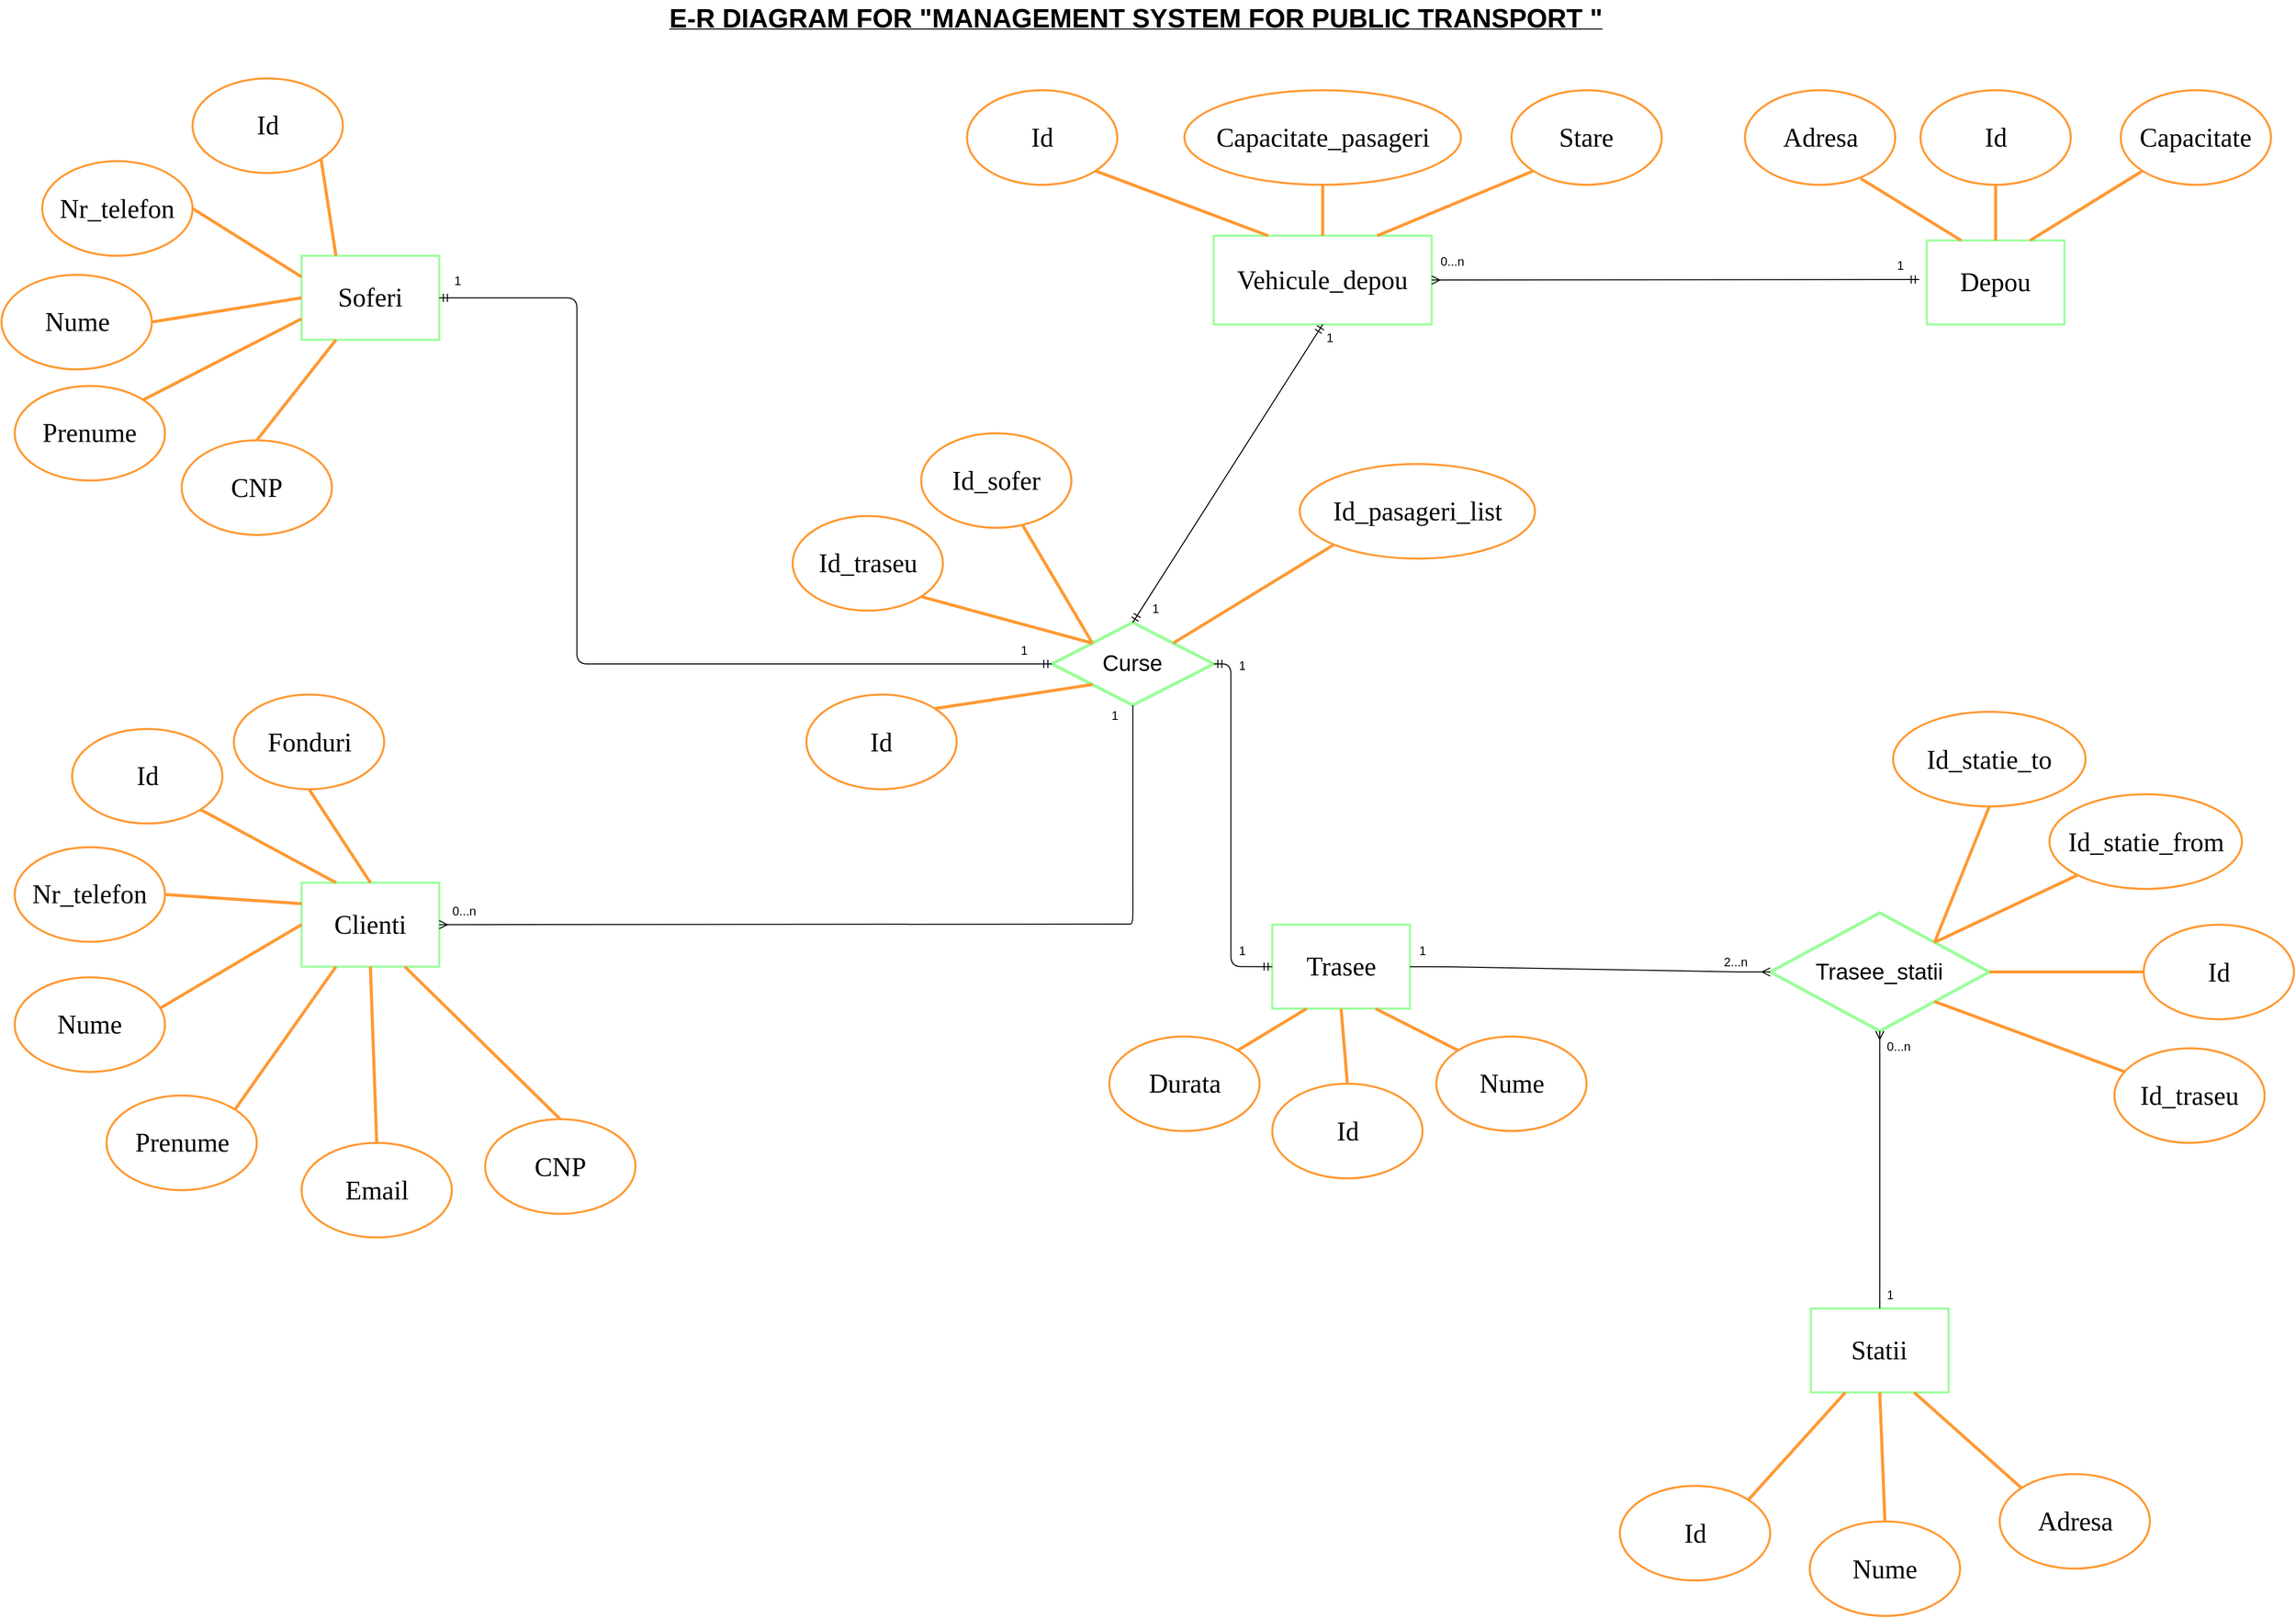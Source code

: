 <mxfile version="10.5.9" type="google"><diagram id="kdbF_xLrZcSl-T4Qr4Kd" name="Page-1"><mxGraphModel dx="2154" dy="2114" grid="1" gridSize="10" guides="1" tooltips="1" connect="1" arrows="1" fold="1" page="1" pageScale="1" pageWidth="2339" pageHeight="3300" math="0" shadow="0"><root><mxCell id="0"/><mxCell id="1" parent="0"/><mxCell id="oBBZMUYSP6_Eu8bs8ICZ-241" value="&lt;div style=&quot;text-align: center&quot;&gt;&lt;u&gt;&lt;font size=&quot;1&quot;&gt;&lt;b style=&quot;font-size: 26px&quot;&gt;E-R DIAGRAM FOR &quot;MANAGEMENT SYSTEM FOR PUBLIC TRANSPORT &quot;&lt;/b&gt;&lt;/font&gt;&lt;/u&gt;&lt;/div&gt;" style="text;html=1;resizable=0;points=[];autosize=1;align=left;verticalAlign=top;spacingTop=-4;" parent="1" vertex="1"><mxGeometry x="718.5" y="60" width="930" height="20" as="geometry"/></mxCell><mxCell id="vQYDCRgGwCjd6kSOuhXp-1" value="Soferi" style="rounded=0;whiteSpace=wrap;html=1;strokeColor=#99FF99;strokeWidth=2;glass=0;shadow=0;comic=0;fontSize=26;fontFamily=Times New Roman;" parent="1" vertex="1"><mxGeometry x="359.982" y="311.231" width="135.135" height="82.469" as="geometry"/></mxCell><mxCell id="vQYDCRgGwCjd6kSOuhXp-3" value="Clienti" style="rounded=0;whiteSpace=wrap;html=1;strokeColor=#99FF99;strokeWidth=2;glass=0;shadow=0;comic=0;fontSize=26;fontFamily=Times New Roman;" parent="1" vertex="1"><mxGeometry x="359.982" y="926.846" width="135.135" height="82.469" as="geometry"/></mxCell><mxCell id="vQYDCRgGwCjd6kSOuhXp-4" value="Vehicule_depou" style="rounded=0;whiteSpace=wrap;html=1;strokeColor=#99FF99;strokeWidth=2;glass=0;shadow=0;comic=0;fontSize=26;fontFamily=Times New Roman;" parent="1" vertex="1"><mxGeometry x="1255.252" y="291.485" width="213.964" height="87.115" as="geometry"/></mxCell><mxCell id="vQYDCRgGwCjd6kSOuhXp-5" value="Depou" style="rounded=0;whiteSpace=wrap;html=1;strokeColor=#99FF99;strokeWidth=2;glass=0;shadow=0;comic=0;fontSize=26;fontFamily=Times New Roman;" parent="1" vertex="1"><mxGeometry x="1955.14" y="296.131" width="135.135" height="82.469" as="geometry"/></mxCell><mxCell id="vQYDCRgGwCjd6kSOuhXp-7" value="Trasee" style="rounded=0;whiteSpace=wrap;html=1;strokeColor=#99FF99;strokeWidth=2;glass=0;shadow=0;comic=0;fontSize=26;fontFamily=Times New Roman;" parent="1" vertex="1"><mxGeometry x="1312.685" y="968.081" width="135.135" height="82.469" as="geometry"/></mxCell><mxCell id="aqAEi-O6egsuGx_5AY6T-1" value="Statii" style="rounded=0;whiteSpace=wrap;html=1;shadow=0;glass=0;comic=0;strokeColor=#99FF99;strokeWidth=2;fontFamily=Times New Roman;fontSize=26;" parent="1" vertex="1"><mxGeometry x="1841.401" y="1345" width="135.135" height="82.469" as="geometry"/></mxCell><mxCell id="aqAEi-O6egsuGx_5AY6T-8" value="" style="endArrow=none;html=1;fontFamily=Times New Roman;fontSize=26;entryX=0.25;entryY=1;entryDx=0;entryDy=0;strokeColor=#FF9933;strokeWidth=3;exitX=1;exitY=0;exitDx=0;exitDy=0;" parent="1" source="aqAEi-O6egsuGx_5AY6T-13" target="vQYDCRgGwCjd6kSOuhXp-3" edge="1"><mxGeometry width="50" height="50" relative="1" as="geometry"><mxPoint x="281.153" y="1170.769" as="sourcePoint"/><mxPoint x="416.288" y="1449.538" as="targetPoint"/></mxGeometry></mxCell><mxCell id="aqAEi-O6egsuGx_5AY6T-9" value="" style="endArrow=none;html=1;fontFamily=Times New Roman;fontSize=26;entryX=0.5;entryY=1;entryDx=0;entryDy=0;strokeColor=#FF9933;strokeWidth=3;exitX=0.5;exitY=0;exitDx=0;exitDy=0;" parent="1" source="aqAEi-O6egsuGx_5AY6T-14" target="vQYDCRgGwCjd6kSOuhXp-3" edge="1"><mxGeometry width="50" height="50" relative="1" as="geometry"><mxPoint x="416.288" y="1194" as="sourcePoint"/><mxPoint x="337.459" y="1449.538" as="targetPoint"/></mxGeometry></mxCell><mxCell id="aqAEi-O6egsuGx_5AY6T-10" value="" style="endArrow=none;html=1;fontFamily=Times New Roman;fontSize=26;entryX=0.75;entryY=1;entryDx=0;entryDy=0;strokeColor=#FF9933;strokeWidth=3;exitX=0.5;exitY=0;exitDx=0;exitDy=0;" parent="1" source="aqAEi-O6egsuGx_5AY6T-15" target="vQYDCRgGwCjd6kSOuhXp-3" edge="1"><mxGeometry width="50" height="50" relative="1" as="geometry"><mxPoint x="551.423" y="1182.385" as="sourcePoint"/><mxPoint x="337.459" y="1449.538" as="targetPoint"/></mxGeometry></mxCell><mxCell id="aqAEi-O6egsuGx_5AY6T-11" value="" style="endArrow=none;html=1;fontFamily=Times New Roman;fontSize=26;entryX=0;entryY=0.5;entryDx=0;entryDy=0;strokeColor=#FF9933;strokeWidth=3;" parent="1" target="vQYDCRgGwCjd6kSOuhXp-3" edge="1"><mxGeometry width="50" height="50" relative="1" as="geometry"><mxPoint x="213.586" y="1054.615" as="sourcePoint"/><mxPoint x="337.459" y="1449.538" as="targetPoint"/></mxGeometry></mxCell><mxCell id="aqAEi-O6egsuGx_5AY6T-12" value="Nume" style="ellipse;whiteSpace=wrap;html=1;rounded=0;shadow=0;glass=0;comic=0;strokeWidth=2;fontFamily=Times New Roman;fontSize=26;strokeColor=#FF9933;" parent="1" vertex="1"><mxGeometry x="78.45" y="1019.769" width="147.523" height="92.923" as="geometry"/></mxCell><mxCell id="aqAEi-O6egsuGx_5AY6T-13" value="Prenume" style="ellipse;whiteSpace=wrap;html=1;rounded=0;shadow=0;glass=0;comic=0;strokeWidth=2;fontFamily=Times New Roman;fontSize=26;strokeColor=#FF9933;" parent="1" vertex="1"><mxGeometry x="168.541" y="1135.923" width="147.523" height="92.923" as="geometry"/></mxCell><mxCell id="aqAEi-O6egsuGx_5AY6T-14" value="Email" style="ellipse;whiteSpace=wrap;html=1;rounded=0;shadow=0;glass=0;comic=0;strokeWidth=2;fontFamily=Times New Roman;fontSize=26;strokeColor=#FF9933;" parent="1" vertex="1"><mxGeometry x="359.982" y="1182.385" width="147.523" height="92.923" as="geometry"/></mxCell><mxCell id="aqAEi-O6egsuGx_5AY6T-15" value="CNP" style="ellipse;whiteSpace=wrap;html=1;rounded=0;shadow=0;glass=0;comic=0;strokeWidth=2;fontFamily=Times New Roman;fontSize=26;strokeColor=#FF9933;" parent="1" vertex="1"><mxGeometry x="540.162" y="1159.154" width="147.523" height="92.923" as="geometry"/></mxCell><mxCell id="aqAEi-O6egsuGx_5AY6T-16" value="" style="endArrow=none;html=1;strokeColor=#FF9933;strokeWidth=3;fontFamily=Times New Roman;fontSize=26;entryX=0;entryY=0.25;entryDx=0;entryDy=0;exitX=1;exitY=0.5;exitDx=0;exitDy=0;" parent="1" source="aqAEi-O6egsuGx_5AY6T-17" target="vQYDCRgGwCjd6kSOuhXp-3" edge="1"><mxGeometry width="50" height="50" relative="1" as="geometry"><mxPoint x="168.541" y="938.462" as="sourcePoint"/><mxPoint x="134.757" y="1449.538" as="targetPoint"/></mxGeometry></mxCell><mxCell id="aqAEi-O6egsuGx_5AY6T-17" value="Nr_telefon" style="ellipse;whiteSpace=wrap;html=1;rounded=0;shadow=0;glass=0;comic=0;strokeColor=#FF9933;strokeWidth=2;fontFamily=Times New Roman;fontSize=26;" parent="1" vertex="1"><mxGeometry x="78.45" y="892" width="147.523" height="92.923" as="geometry"/></mxCell><mxCell id="aqAEi-O6egsuGx_5AY6T-19" value="" style="endArrow=none;html=1;strokeColor=#FF9933;strokeWidth=3;fontFamily=Times New Roman;fontSize=26;entryX=0.25;entryY=0;entryDx=0;entryDy=0;exitX=1;exitY=1;exitDx=0;exitDy=0;" parent="1" source="aqAEi-O6egsuGx_5AY6T-20" target="vQYDCRgGwCjd6kSOuhXp-3" edge="1"><mxGeometry width="50" height="50" relative="1" as="geometry"><mxPoint x="292.414" y="857.154" as="sourcePoint"/><mxPoint x="134.757" y="1449.538" as="targetPoint"/></mxGeometry></mxCell><mxCell id="aqAEi-O6egsuGx_5AY6T-20" value="Id" style="ellipse;whiteSpace=wrap;html=1;rounded=0;shadow=0;glass=0;comic=0;strokeColor=#FF9933;strokeWidth=2;fontFamily=Times New Roman;fontSize=26;" parent="1" vertex="1"><mxGeometry x="134.757" y="775.846" width="147.523" height="92.923" as="geometry"/></mxCell><mxCell id="aqAEi-O6egsuGx_5AY6T-21" value="" style="endArrow=none;html=1;strokeColor=#FF9933;strokeWidth=3;fontFamily=Times New Roman;fontSize=26;entryX=0.25;entryY=1;entryDx=0;entryDy=0;exitX=1;exitY=0;exitDx=0;exitDy=0;" parent="1" source="aqAEi-O6egsuGx_5AY6T-24" target="aqAEi-O6egsuGx_5AY6T-1" edge="1"><mxGeometry width="50" height="50" relative="1" as="geometry"><mxPoint x="1756.378" y="1530.846" as="sourcePoint"/><mxPoint x="191.063" y="1449.538" as="targetPoint"/></mxGeometry></mxCell><mxCell id="aqAEi-O6egsuGx_5AY6T-22" value="" style="endArrow=none;html=1;strokeColor=#FF9933;strokeWidth=3;fontFamily=Times New Roman;fontSize=26;entryX=0.5;entryY=1;entryDx=0;entryDy=0;exitX=0.5;exitY=0;exitDx=0;exitDy=0;" parent="1" source="aqAEi-O6egsuGx_5AY6T-25" target="aqAEi-O6egsuGx_5AY6T-1" edge="1"><mxGeometry width="50" height="50" relative="1" as="geometry"><mxPoint x="1953.45" y="1554.077" as="sourcePoint"/><mxPoint x="134.757" y="1554.077" as="targetPoint"/></mxGeometry></mxCell><mxCell id="aqAEi-O6egsuGx_5AY6T-23" value="" style="endArrow=none;html=1;strokeColor=#FF9933;strokeWidth=3;fontFamily=Times New Roman;fontSize=26;entryX=0.75;entryY=1;entryDx=0;entryDy=0;exitX=0;exitY=0;exitDx=0;exitDy=0;" parent="1" source="aqAEi-O6egsuGx_5AY6T-26" target="aqAEi-O6egsuGx_5AY6T-1" edge="1"><mxGeometry width="50" height="50" relative="1" as="geometry"><mxPoint x="2116.739" y="1530.846" as="sourcePoint"/><mxPoint x="134.757" y="1577.308" as="targetPoint"/></mxGeometry></mxCell><mxCell id="aqAEi-O6egsuGx_5AY6T-24" value="Id" style="ellipse;whiteSpace=wrap;html=1;rounded=0;shadow=0;glass=0;comic=0;strokeColor=#FF9933;strokeWidth=2;fontFamily=Times New Roman;fontSize=26;" parent="1" vertex="1"><mxGeometry x="1653.901" y="1519.231" width="147.523" height="92.923" as="geometry"/></mxCell><mxCell id="aqAEi-O6egsuGx_5AY6T-25" value="Nume" style="ellipse;whiteSpace=wrap;html=1;rounded=0;shadow=0;glass=0;comic=0;strokeColor=#FF9933;strokeWidth=2;fontFamily=Times New Roman;fontSize=26;" parent="1" vertex="1"><mxGeometry x="1840.275" y="1554.077" width="147.523" height="92.923" as="geometry"/></mxCell><mxCell id="aqAEi-O6egsuGx_5AY6T-26" value="Adresa" style="ellipse;whiteSpace=wrap;html=1;rounded=0;shadow=0;glass=0;comic=0;strokeColor=#FF9933;strokeWidth=2;fontFamily=Times New Roman;fontSize=26;" parent="1" vertex="1"><mxGeometry x="2026.649" y="1507.615" width="147.523" height="92.923" as="geometry"/></mxCell><mxCell id="aqAEi-O6egsuGx_5AY6T-27" value="" style="endArrow=none;html=1;fontFamily=Times New Roman;fontSize=26;entryX=0;entryY=0.75;entryDx=0;entryDy=0;strokeColor=#FF9933;strokeWidth=3;exitX=1;exitY=0;exitDx=0;exitDy=0;" parent="1" source="aqAEi-O6egsuGx_5AY6T-31" target="vQYDCRgGwCjd6kSOuhXp-1" edge="1"><mxGeometry width="50" height="50" relative="1" as="geometry"><mxPoint x="325.635" y="550.508" as="sourcePoint"/><mxPoint x="438.623" y="389.441" as="targetPoint"/></mxGeometry></mxCell><mxCell id="aqAEi-O6egsuGx_5AY6T-28" value="" style="endArrow=none;html=1;fontFamily=Times New Roman;fontSize=26;entryX=0.25;entryY=1;entryDx=0;entryDy=0;strokeColor=#FF9933;strokeWidth=3;exitX=0.5;exitY=0;exitDx=0;exitDy=0;" parent="1" source="aqAEi-O6egsuGx_5AY6T-32" target="vQYDCRgGwCjd6kSOuhXp-1" edge="1"><mxGeometry width="50" height="50" relative="1" as="geometry"><mxPoint x="595.905" y="562.123" as="sourcePoint"/><mxPoint x="506.191" y="389.441" as="targetPoint"/></mxGeometry></mxCell><mxCell id="aqAEi-O6egsuGx_5AY6T-29" value="" style="endArrow=none;html=1;fontFamily=Times New Roman;fontSize=26;entryX=0;entryY=0.5;entryDx=0;entryDy=0;strokeColor=#FF9933;strokeWidth=3;exitX=1;exitY=0.5;exitDx=0;exitDy=0;" parent="1" source="aqAEi-O6egsuGx_5AY6T-30" target="vQYDCRgGwCjd6kSOuhXp-1" edge="1"><mxGeometry width="50" height="50" relative="1" as="geometry"><mxPoint x="242.865" y="427.385" as="sourcePoint"/><mxPoint x="389.637" y="354.595" as="targetPoint"/></mxGeometry></mxCell><mxCell id="aqAEi-O6egsuGx_5AY6T-30" value="Nume" style="ellipse;whiteSpace=wrap;html=1;rounded=0;shadow=0;glass=0;comic=0;strokeWidth=2;fontFamily=Times New Roman;fontSize=26;strokeColor=#FF9933;" parent="1" vertex="1"><mxGeometry x="65.5" y="329.815" width="147.523" height="92.923" as="geometry"/></mxCell><mxCell id="aqAEi-O6egsuGx_5AY6T-31" value="Prenume" style="ellipse;whiteSpace=wrap;html=1;rounded=0;shadow=0;glass=0;comic=0;strokeWidth=2;fontFamily=Times New Roman;fontSize=26;strokeColor=#FF9933;" parent="1" vertex="1"><mxGeometry x="78.45" y="439" width="147.523" height="92.923" as="geometry"/></mxCell><mxCell id="aqAEi-O6egsuGx_5AY6T-32" value="CNP" style="ellipse;whiteSpace=wrap;html=1;rounded=0;shadow=0;glass=0;comic=0;strokeWidth=2;fontFamily=Times New Roman;fontSize=26;strokeColor=#FF9933;" parent="1" vertex="1"><mxGeometry x="242.302" y="492.431" width="147.523" height="92.923" as="geometry"/></mxCell><mxCell id="aqAEi-O6egsuGx_5AY6T-33" value="" style="endArrow=none;html=1;strokeColor=#FF9933;strokeWidth=3;fontFamily=Times New Roman;fontSize=26;entryX=0;entryY=0.25;entryDx=0;entryDy=0;exitX=1;exitY=0.5;exitDx=0;exitDy=0;" parent="1" source="aqAEi-O6egsuGx_5AY6T-34" target="vQYDCRgGwCjd6kSOuhXp-1" edge="1"><mxGeometry width="50" height="50" relative="1" as="geometry"><mxPoint x="213.023" y="318.2" as="sourcePoint"/><mxPoint x="404.839" y="327.492" as="targetPoint"/></mxGeometry></mxCell><mxCell id="aqAEi-O6egsuGx_5AY6T-34" value="Nr_telefon" style="ellipse;whiteSpace=wrap;html=1;rounded=0;shadow=0;glass=0;comic=0;strokeColor=#FF9933;strokeWidth=2;fontFamily=Times New Roman;fontSize=26;" parent="1" vertex="1"><mxGeometry x="105.477" y="218.308" width="147.523" height="92.923" as="geometry"/></mxCell><mxCell id="aqAEi-O6egsuGx_5AY6T-35" value="" style="endArrow=none;html=1;strokeColor=#FF9933;strokeWidth=3;fontFamily=Times New Roman;fontSize=26;entryX=0.25;entryY=0;entryDx=0;entryDy=0;exitX=1;exitY=1;exitDx=0;exitDy=0;" parent="1" source="aqAEi-O6egsuGx_5AY6T-36" target="vQYDCRgGwCjd6kSOuhXp-1" edge="1"><mxGeometry width="50" height="50" relative="1" as="geometry"><mxPoint x="336.896" y="236.892" as="sourcePoint"/><mxPoint x="438.623" y="306.197" as="targetPoint"/></mxGeometry></mxCell><mxCell id="aqAEi-O6egsuGx_5AY6T-36" value="Id" style="ellipse;whiteSpace=wrap;html=1;rounded=0;shadow=0;glass=0;comic=0;strokeColor=#FF9933;strokeWidth=2;fontFamily=Times New Roman;fontSize=26;" parent="1" vertex="1"><mxGeometry x="253.0" y="137" width="147.523" height="92.923" as="geometry"/></mxCell><mxCell id="aqAEi-O6egsuGx_5AY6T-37" value="" style="endArrow=none;html=1;strokeColor=#FF9933;strokeWidth=3;fontFamily=Times New Roman;fontSize=26;entryX=0.25;entryY=0;entryDx=0;entryDy=0;exitX=1;exitY=1;exitDx=0;exitDy=0;" parent="1" source="aqAEi-O6egsuGx_5AY6T-40" target="vQYDCRgGwCjd6kSOuhXp-4" edge="1"><mxGeometry width="50" height="50" relative="1" as="geometry"><mxPoint x="1215.838" y="229.923" as="sourcePoint"/><mxPoint x="123.495" y="1670.231" as="targetPoint"/></mxGeometry></mxCell><mxCell id="aqAEi-O6egsuGx_5AY6T-38" value="" style="endArrow=none;html=1;strokeColor=#FF9933;strokeWidth=3;fontFamily=Times New Roman;fontSize=26;entryX=0.5;entryY=0;entryDx=0;entryDy=0;exitX=0.5;exitY=1;exitDx=0;exitDy=0;" parent="1" source="aqAEi-O6egsuGx_5AY6T-41" target="vQYDCRgGwCjd6kSOuhXp-4" edge="1"><mxGeometry width="50" height="50" relative="1" as="geometry"><mxPoint x="1339.712" y="211.338" as="sourcePoint"/><mxPoint x="1405.59" y="264.963" as="targetPoint"/></mxGeometry></mxCell><mxCell id="aqAEi-O6egsuGx_5AY6T-39" value="" style="endArrow=none;html=1;strokeColor=#FF9933;strokeWidth=3;fontFamily=Times New Roman;fontSize=26;entryX=0.75;entryY=0;entryDx=0;entryDy=0;exitX=0;exitY=1;exitDx=0;exitDy=0;" parent="1" source="aqAEi-O6egsuGx_5AY6T-42" target="vQYDCRgGwCjd6kSOuhXp-4" edge="1"><mxGeometry width="50" height="50" relative="1" as="geometry"><mxPoint x="1463.586" y="218.308" as="sourcePoint"/><mxPoint x="1313.811" y="316.651" as="targetPoint"/></mxGeometry></mxCell><mxCell id="aqAEi-O6egsuGx_5AY6T-40" value="Id" style="ellipse;whiteSpace=wrap;html=1;rounded=0;shadow=0;glass=0;comic=0;strokeWidth=2;fontFamily=Times New Roman;fontSize=26;strokeColor=#FF9933;" parent="1" vertex="1"><mxGeometry x="1013.135" y="148.615" width="147.523" height="92.923" as="geometry"/></mxCell><mxCell id="aqAEi-O6egsuGx_5AY6T-41" value="Capacitate_pasageri" style="ellipse;whiteSpace=wrap;html=1;rounded=0;shadow=0;glass=0;comic=0;strokeWidth=2;fontFamily=Times New Roman;fontSize=26;strokeColor=#FF9933;" parent="1" vertex="1"><mxGeometry x="1226.536" y="148.615" width="271.396" height="92.923" as="geometry"/></mxCell><mxCell id="aqAEi-O6egsuGx_5AY6T-42" value="Stare" style="ellipse;whiteSpace=wrap;html=1;rounded=0;shadow=0;glass=0;comic=0;strokeWidth=2;fontFamily=Times New Roman;fontSize=26;strokeColor=#FF9933;" parent="1" vertex="1"><mxGeometry x="1547.482" y="148.615" width="147.523" height="92.923" as="geometry"/></mxCell><mxCell id="heO3E88GSBLvJvTLxVT3-1" value="" style="endArrow=none;html=1;strokeColor=#FF9933;strokeWidth=3;fontFamily=Times New Roman;fontSize=26;exitX=0.25;exitY=0;exitDx=0;exitDy=0;entryX=0.771;entryY=0.934;entryDx=0;entryDy=0;entryPerimeter=0;" parent="1" source="vQYDCRgGwCjd6kSOuhXp-5" target="heO3E88GSBLvJvTLxVT3-6" edge="1"><mxGeometry width="50" height="50" relative="1" as="geometry"><mxPoint x="1519.892" y="238.635" as="sourcePoint"/><mxPoint x="1846.468" y="218.308" as="targetPoint"/></mxGeometry></mxCell><mxCell id="heO3E88GSBLvJvTLxVT3-2" value="" style="endArrow=none;html=1;strokeColor=#FF9933;strokeWidth=3;fontFamily=Times New Roman;fontSize=26;exitX=0.5;exitY=0;exitDx=0;exitDy=0;entryX=0.5;entryY=1;entryDx=0;entryDy=0;" parent="1" source="vQYDCRgGwCjd6kSOuhXp-5" target="heO3E88GSBLvJvTLxVT3-5" edge="1"><mxGeometry width="50" height="50" relative="1" as="geometry"><mxPoint x="1891.514" y="305.036" as="sourcePoint"/><mxPoint x="1914.036" y="218.308" as="targetPoint"/></mxGeometry></mxCell><mxCell id="heO3E88GSBLvJvTLxVT3-3" value="" style="endArrow=none;html=1;strokeColor=#FF9933;strokeWidth=3;fontFamily=Times New Roman;fontSize=26;exitX=0.75;exitY=0;exitDx=0;exitDy=0;entryX=0;entryY=1;entryDx=0;entryDy=0;" parent="1" source="vQYDCRgGwCjd6kSOuhXp-5" target="heO3E88GSBLvJvTLxVT3-4" edge="1"><mxGeometry width="50" height="50" relative="1" as="geometry"><mxPoint x="1902.775" y="316.651" as="sourcePoint"/><mxPoint x="1981.604" y="229.923" as="targetPoint"/></mxGeometry></mxCell><mxCell id="heO3E88GSBLvJvTLxVT3-4" value="Capacitate" style="ellipse;whiteSpace=wrap;html=1;rounded=0;shadow=0;glass=0;comic=0;strokeWidth=2;fontFamily=Times New Roman;fontSize=26;strokeColor=#FF9933;" parent="1" vertex="1"><mxGeometry x="2145.455" y="148.615" width="147.523" height="92.923" as="geometry"/></mxCell><mxCell id="heO3E88GSBLvJvTLxVT3-5" value="Id" style="ellipse;whiteSpace=wrap;html=1;rounded=0;shadow=0;glass=0;comic=0;strokeWidth=2;fontFamily=Times New Roman;fontSize=26;strokeColor=#FF9933;" parent="1" vertex="1"><mxGeometry x="1948.946" y="148.615" width="147.523" height="92.923" as="geometry"/></mxCell><mxCell id="heO3E88GSBLvJvTLxVT3-6" value="Adresa" style="ellipse;whiteSpace=wrap;html=1;rounded=0;shadow=0;glass=0;comic=0;strokeWidth=2;fontFamily=Times New Roman;fontSize=26;strokeColor=#FF9933;" parent="1" vertex="1"><mxGeometry x="1776.649" y="148.615" width="147.523" height="92.923" as="geometry"/></mxCell><mxCell id="heO3E88GSBLvJvTLxVT3-7" value="" style="endArrow=none;html=1;strokeColor=#FF9933;strokeWidth=3;fontFamily=Times New Roman;fontSize=26;entryX=0.25;entryY=1;entryDx=0;entryDy=0;exitX=1;exitY=0;exitDx=0;exitDy=0;" parent="1" source="heO3E88GSBLvJvTLxVT3-8" target="vQYDCRgGwCjd6kSOuhXp-7" edge="1"><mxGeometry width="50" height="50" relative="1" as="geometry"><mxPoint x="1215.838" y="1147.538" as="sourcePoint"/><mxPoint x="1932.054" y="1440.246" as="targetPoint"/></mxGeometry></mxCell><mxCell id="heO3E88GSBLvJvTLxVT3-8" value="Durata" style="ellipse;whiteSpace=wrap;html=1;rounded=0;shadow=0;glass=0;comic=0;strokeColor=#FF9933;strokeWidth=2;fontFamily=Times New Roman;fontSize=26;" parent="1" vertex="1"><mxGeometry x="1152.775" y="1077.846" width="147.523" height="92.923" as="geometry"/></mxCell><mxCell id="oBBZMUYSP6_Eu8bs8ICZ-1" value="" style="endArrow=none;html=1;strokeColor=#FF9933;strokeWidth=3;fontFamily=Times New Roman;fontSize=26;entryX=0.5;entryY=0;entryDx=0;entryDy=0;exitX=0.5;exitY=1;exitDx=0;exitDy=0;" parent="1" source="oBBZMUYSP6_Eu8bs8ICZ-2" target="vQYDCRgGwCjd6kSOuhXp-3" edge="1"><mxGeometry width="50" height="50" relative="1" as="geometry"><mxPoint x="359.982" y="845.538" as="sourcePoint"/><mxPoint x="405.027" y="938.462" as="targetPoint"/></mxGeometry></mxCell><mxCell id="oBBZMUYSP6_Eu8bs8ICZ-2" value="Fonduri" style="ellipse;whiteSpace=wrap;html=1;rounded=0;shadow=0;glass=0;comic=0;strokeColor=#FF9933;strokeWidth=2;fontFamily=Times New Roman;fontSize=26;" parent="1" vertex="1"><mxGeometry x="293.541" y="742.162" width="147.523" height="92.923" as="geometry"/></mxCell><mxCell id="oBBZMUYSP6_Eu8bs8ICZ-3" value="" style="endArrow=none;html=1;strokeColor=#FF9933;strokeWidth=3;fontFamily=Times New Roman;fontSize=26;entryX=0.5;entryY=1;entryDx=0;entryDy=0;exitX=0.5;exitY=0;exitDx=0;exitDy=0;" parent="1" source="oBBZMUYSP6_Eu8bs8ICZ-4" target="vQYDCRgGwCjd6kSOuhXp-7" edge="1"><mxGeometry width="50" height="50" relative="1" as="geometry"><mxPoint x="1362.234" y="1124.308" as="sourcePoint"/><mxPoint x="1339.712" y="1067.392" as="targetPoint"/></mxGeometry></mxCell><mxCell id="oBBZMUYSP6_Eu8bs8ICZ-4" value="Id" style="ellipse;whiteSpace=wrap;html=1;rounded=0;shadow=0;glass=0;comic=0;strokeColor=#FF9933;strokeWidth=2;fontFamily=Times New Roman;fontSize=26;" parent="1" vertex="1"><mxGeometry x="1312.685" y="1124.308" width="147.523" height="92.923" as="geometry"/></mxCell><mxCell id="oBBZMUYSP6_Eu8bs8ICZ-5" value="" style="endArrow=none;html=1;strokeColor=#FF9933;strokeWidth=3;fontFamily=Times New Roman;fontSize=26;entryX=0.75;entryY=1;entryDx=0;entryDy=0;exitX=0;exitY=0;exitDx=0;exitDy=0;" parent="1" source="oBBZMUYSP6_Eu8bs8ICZ-6" target="vQYDCRgGwCjd6kSOuhXp-7" edge="1"><mxGeometry width="50" height="50" relative="1" as="geometry"><mxPoint x="1497.369" y="1112.692" as="sourcePoint"/><mxPoint x="1373.495" y="1067.392" as="targetPoint"/></mxGeometry></mxCell><mxCell id="oBBZMUYSP6_Eu8bs8ICZ-6" value="Nume" style="ellipse;whiteSpace=wrap;html=1;rounded=0;shadow=0;glass=0;comic=0;strokeColor=#FF9933;strokeWidth=2;fontFamily=Times New Roman;fontSize=26;" parent="1" vertex="1"><mxGeometry x="1473.721" y="1077.846" width="147.523" height="92.923" as="geometry"/></mxCell><mxCell id="oBBZMUYSP6_Eu8bs8ICZ-10" value="Id_statie_from" style="ellipse;whiteSpace=wrap;html=1;rounded=0;shadow=0;glass=0;comic=0;strokeColor=#FF9933;strokeWidth=2;fontFamily=Times New Roman;fontSize=26;" parent="1" vertex="1"><mxGeometry x="2075.5" y="840" width="189" height="93" as="geometry"/></mxCell><mxCell id="oBBZMUYSP6_Eu8bs8ICZ-11" value="Id" style="ellipse;whiteSpace=wrap;html=1;rounded=0;shadow=0;glass=0;comic=0;strokeColor=#FF9933;strokeWidth=2;fontFamily=Times New Roman;fontSize=26;" parent="1" vertex="1"><mxGeometry x="2167.977" y="968.081" width="147.523" height="92.923" as="geometry"/></mxCell><mxCell id="oBBZMUYSP6_Eu8bs8ICZ-14" value="Id_traseu" style="ellipse;whiteSpace=wrap;html=1;rounded=0;shadow=0;glass=0;comic=0;strokeColor=#FF9933;strokeWidth=2;fontFamily=Times New Roman;fontSize=26;" parent="1" vertex="1"><mxGeometry x="2139.261" y="1089.462" width="147.523" height="92.923" as="geometry"/></mxCell><mxCell id="oBBZMUYSP6_Eu8bs8ICZ-15" value="&lt;font style=&quot;font-size: 22px&quot;&gt;Trasee_statii&lt;/font&gt;" style="rhombus;whiteSpace=wrap;html=1;strokeColor=#99FF99;strokeWidth=3;" parent="1" vertex="1"><mxGeometry x="1801.423" y="956.465" width="215.09" height="116.154" as="geometry"/></mxCell><mxCell id="oBBZMUYSP6_Eu8bs8ICZ-7" value="" style="endArrow=none;html=1;strokeColor=#FF9933;strokeWidth=3;fontFamily=Times New Roman;fontSize=26;entryX=1;entryY=0;entryDx=0;entryDy=0;exitX=0;exitY=1;exitDx=0;exitDy=0;" parent="1" source="oBBZMUYSP6_Eu8bs8ICZ-10" target="oBBZMUYSP6_Eu8bs8ICZ-15" edge="1"><mxGeometry width="50" height="50" relative="1" as="geometry"><mxPoint x="2128.0" y="926.846" as="sourcePoint"/><mxPoint x="2026.649" y="994.215" as="targetPoint"/></mxGeometry></mxCell><mxCell id="oBBZMUYSP6_Eu8bs8ICZ-17" value="&lt;font style=&quot;font-size: 22px&quot;&gt;Curse&lt;/font&gt;" style="rhombus;whiteSpace=wrap;html=1;strokeColor=#99FF99;strokeWidth=3;" parent="1" vertex="1"><mxGeometry x="1096.468" y="671.308" width="158.784" height="81.308" as="geometry"/></mxCell><mxCell id="oBBZMUYSP6_Eu8bs8ICZ-18" value="" style="endArrow=none;html=1;strokeColor=#FF9933;strokeWidth=3;fontFamily=Times New Roman;fontSize=26;entryX=0;entryY=0;entryDx=0;entryDy=0;exitX=1;exitY=1;exitDx=0;exitDy=0;" parent="1" source="oBBZMUYSP6_Eu8bs8ICZ-28" target="oBBZMUYSP6_Eu8bs8ICZ-17" edge="1"><mxGeometry width="50" height="50" relative="1" as="geometry"><mxPoint x="1001.874" y="636.462" as="sourcePoint"/><mxPoint x="1137.009" y="630.654" as="targetPoint"/></mxGeometry></mxCell><mxCell id="oBBZMUYSP6_Eu8bs8ICZ-19" value="" style="endArrow=none;html=1;strokeColor=#FF9933;strokeWidth=3;fontFamily=Times New Roman;fontSize=26;entryX=0;entryY=1;entryDx=0;entryDy=0;exitX=1;exitY=0;exitDx=0;exitDy=0;" parent="1" source="oBBZMUYSP6_Eu8bs8ICZ-26" target="oBBZMUYSP6_Eu8bs8ICZ-17" edge="1"><mxGeometry width="50" height="50" relative="1" as="geometry"><mxPoint x="1035.658" y="578.385" as="sourcePoint"/><mxPoint x="1091.964" y="671.308" as="targetPoint"/></mxGeometry></mxCell><mxCell id="oBBZMUYSP6_Eu8bs8ICZ-20" value="" style="endArrow=none;html=1;strokeColor=#FF9933;strokeWidth=3;fontFamily=Times New Roman;fontSize=26;entryX=0;entryY=0;entryDx=0;entryDy=0;" parent="1" source="oBBZMUYSP6_Eu8bs8ICZ-27" target="oBBZMUYSP6_Eu8bs8ICZ-17" edge="1"><mxGeometry width="50" height="50" relative="1" as="geometry"><mxPoint x="1103.225" y="590" as="sourcePoint"/><mxPoint x="1159.532" y="590" as="targetPoint"/></mxGeometry></mxCell><mxCell id="oBBZMUYSP6_Eu8bs8ICZ-21" value="" style="endArrow=none;html=1;strokeColor=#FF9933;strokeWidth=3;fontFamily=Times New Roman;fontSize=26;entryX=1;entryY=0;entryDx=0;entryDy=0;exitX=0;exitY=1;exitDx=0;exitDy=0;" parent="1" source="oBBZMUYSP6_Eu8bs8ICZ-29" target="oBBZMUYSP6_Eu8bs8ICZ-17" edge="1"><mxGeometry width="50" height="50" relative="1" as="geometry"><mxPoint x="1182.054" y="601.615" as="sourcePoint"/><mxPoint x="1108.856" y="693.377" as="targetPoint"/></mxGeometry></mxCell><mxCell id="oBBZMUYSP6_Eu8bs8ICZ-26" value="Id" style="ellipse;whiteSpace=wrap;html=1;rounded=0;shadow=0;glass=0;comic=0;strokeWidth=2;fontFamily=Times New Roman;fontSize=26;strokeColor=#FF9933;" parent="1" vertex="1"><mxGeometry x="855.477" y="742.162" width="147.523" height="92.923" as="geometry"/></mxCell><mxCell id="oBBZMUYSP6_Eu8bs8ICZ-27" value="Id_sofer" style="ellipse;whiteSpace=wrap;html=1;rounded=0;shadow=0;glass=0;comic=0;strokeWidth=2;fontFamily=Times New Roman;fontSize=26;strokeColor=#FF9933;" parent="1" vertex="1"><mxGeometry x="968.09" y="485.462" width="147.523" height="92.923" as="geometry"/></mxCell><mxCell id="oBBZMUYSP6_Eu8bs8ICZ-28" value="Id_traseu" style="ellipse;whiteSpace=wrap;html=1;rounded=0;shadow=0;glass=0;comic=0;strokeWidth=2;fontFamily=Times New Roman;fontSize=26;strokeColor=#FF9933;" parent="1" vertex="1"><mxGeometry x="841.964" y="566.769" width="147.523" height="92.923" as="geometry"/></mxCell><mxCell id="oBBZMUYSP6_Eu8bs8ICZ-29" value="Id_pasageri_list" style="ellipse;whiteSpace=wrap;html=1;rounded=0;shadow=0;glass=0;comic=0;strokeWidth=2;fontFamily=Times New Roman;fontSize=26;strokeColor=#FF9933;" parent="1" vertex="1"><mxGeometry x="1339.712" y="515.662" width="230.856" height="92.923" as="geometry"/></mxCell><mxCell id="oBBZMUYSP6_Eu8bs8ICZ-31" value="" style="fontSize=12;html=1;endArrow=ERmandOne;startArrow=ERmandOne;entryX=0.5;entryY=1;entryDx=0;entryDy=0;exitX=0.5;exitY=0;exitDx=0;exitDy=0;" parent="1" source="oBBZMUYSP6_Eu8bs8ICZ-17" target="vQYDCRgGwCjd6kSOuhXp-4" edge="1"><mxGeometry width="100" height="100" relative="1" as="geometry"><mxPoint x="1148.27" y="659.692" as="sourcePoint"/><mxPoint x="393.766" y="1681.846" as="targetPoint"/></mxGeometry></mxCell><mxCell id="oBBZMUYSP6_Eu8bs8ICZ-32" value="" style="edgeStyle=orthogonalEdgeStyle;fontSize=12;html=1;endArrow=ERmany;entryX=1;entryY=0.5;entryDx=0;entryDy=0;exitX=0.5;exitY=1;exitDx=0;exitDy=0;" parent="1" source="oBBZMUYSP6_Eu8bs8ICZ-17" target="vQYDCRgGwCjd6kSOuhXp-3" edge="1"><mxGeometry width="100" height="100" relative="1" as="geometry"><mxPoint x="855.477" y="1798" as="sourcePoint"/><mxPoint x="765.387" y="996.538" as="targetPoint"/><Array as="points"><mxPoint x="1175.297" y="967.5"/><mxPoint x="1170.793" y="967.5"/></Array></mxGeometry></mxCell><mxCell id="oBBZMUYSP6_Eu8bs8ICZ-33" value="" style="edgeStyle=orthogonalEdgeStyle;fontSize=12;html=1;endArrow=ERmandOne;startArrow=ERmandOne;entryX=1;entryY=0.5;entryDx=0;entryDy=0;exitX=0;exitY=0.5;exitDx=0;exitDy=0;" parent="1" source="oBBZMUYSP6_Eu8bs8ICZ-17" target="vQYDCRgGwCjd6kSOuhXp-1" edge="1"><mxGeometry width="100" height="100" relative="1" as="geometry"><mxPoint x="67.189" y="1798" as="sourcePoint"/><mxPoint x="179.802" y="1681.846" as="targetPoint"/><Array as="points"><mxPoint x="630.252" y="711.962"/><mxPoint x="630.252" y="351.885"/></Array></mxGeometry></mxCell><mxCell id="oBBZMUYSP6_Eu8bs8ICZ-34" value="" style="edgeStyle=orthogonalEdgeStyle;fontSize=12;html=1;endArrow=ERmandOne;startArrow=ERmandOne;entryX=1;entryY=0.5;entryDx=0;entryDy=0;exitX=0;exitY=0.5;exitDx=0;exitDy=0;" parent="1" source="vQYDCRgGwCjd6kSOuhXp-7" target="oBBZMUYSP6_Eu8bs8ICZ-17" edge="1"><mxGeometry width="100" height="100" relative="1" as="geometry"><mxPoint x="1312.685" y="1013.962" as="sourcePoint"/><mxPoint x="1215.838" y="732.869" as="targetPoint"/><Array as="points"><mxPoint x="1272.144" y="1009.315"/><mxPoint x="1272.144" y="711.962"/></Array></mxGeometry></mxCell><mxCell id="oBBZMUYSP6_Eu8bs8ICZ-36" value="" style="fontSize=12;html=1;endArrow=ERmany;startArrow=ERmandOne;startFill=0;entryX=1;entryY=0.5;entryDx=0;entryDy=0;" parent="1" target="vQYDCRgGwCjd6kSOuhXp-4" edge="1"><mxGeometry width="100" height="100" relative="1" as="geometry"><mxPoint x="1947.82" y="334.462" as="sourcePoint"/><mxPoint x="1553.676" y="369.308" as="targetPoint"/></mxGeometry></mxCell><mxCell id="oBBZMUYSP6_Eu8bs8ICZ-8" value="" style="endArrow=none;html=1;strokeColor=#FF9933;strokeWidth=3;fontFamily=Times New Roman;fontSize=26;entryX=1;entryY=0.5;entryDx=0;entryDy=0;exitX=0;exitY=0.5;exitDx=0;exitDy=0;" parent="1" source="oBBZMUYSP6_Eu8bs8ICZ-11" target="oBBZMUYSP6_Eu8bs8ICZ-15" edge="1"><mxGeometry width="50" height="50" relative="1" as="geometry"><mxPoint x="2150.523" y="1013.962" as="sourcePoint"/><mxPoint x="2026.649" y="1013.962" as="targetPoint"/></mxGeometry></mxCell><mxCell id="oBBZMUYSP6_Eu8bs8ICZ-37" value="" style="edgeStyle=entityRelationEdgeStyle;fontSize=12;html=1;endArrow=ERmany;entryX=0;entryY=0.5;entryDx=0;entryDy=0;exitX=1;exitY=0.5;exitDx=0;exitDy=0;" parent="1" source="vQYDCRgGwCjd6kSOuhXp-7" target="oBBZMUYSP6_Eu8bs8ICZ-15" edge="1"><mxGeometry width="100" height="100" relative="1" as="geometry"><mxPoint x="810.432" y="1461.154" as="sourcePoint"/><mxPoint x="1204.577" y="1554.077" as="targetPoint"/></mxGeometry></mxCell><mxCell id="oBBZMUYSP6_Eu8bs8ICZ-9" value="" style="endArrow=none;html=1;strokeColor=#FF9933;strokeWidth=3;fontFamily=Times New Roman;fontSize=26;entryX=1;entryY=1;entryDx=0;entryDy=0;" parent="1" source="oBBZMUYSP6_Eu8bs8ICZ-14" target="oBBZMUYSP6_Eu8bs8ICZ-15" edge="1"><mxGeometry width="50" height="50" relative="1" as="geometry"><mxPoint x="2116.739" y="1101.077" as="sourcePoint"/><mxPoint x="2026.649" y="1034.869" as="targetPoint"/></mxGeometry></mxCell><mxCell id="oBBZMUYSP6_Eu8bs8ICZ-38" value="" style="fontSize=12;html=1;endArrow=ERmany;entryX=0.5;entryY=1;entryDx=0;entryDy=0;exitX=0.5;exitY=0;exitDx=0;exitDy=0;" parent="1" source="aqAEi-O6egsuGx_5AY6T-1" target="oBBZMUYSP6_Eu8bs8ICZ-15" edge="1"><mxGeometry width="100" height="100" relative="1" as="geometry"><mxPoint x="258.631" y="1798" as="sourcePoint"/><mxPoint x="371.243" y="1681.846" as="targetPoint"/></mxGeometry></mxCell><mxCell id="oBBZMUYSP6_Eu8bs8ICZ-40" value="1" style="text;html=1;resizable=0;points=[];autosize=1;align=left;verticalAlign=top;spacingTop=-4;" parent="1" vertex="1"><mxGeometry x="1455.14" y="983.762" width="20" height="20" as="geometry"/></mxCell><mxCell id="oBBZMUYSP6_Eu8bs8ICZ-41" value="2...n" style="text;html=1;resizable=0;points=[];autosize=1;align=left;verticalAlign=top;spacingTop=-4;" parent="1" vertex="1"><mxGeometry x="1754.126" y="995.377" width="40" height="20" as="geometry"/></mxCell><mxCell id="oBBZMUYSP6_Eu8bs8ICZ-42" value="0...n" style="text;html=1;resizable=0;points=[];autosize=1;align=left;verticalAlign=top;spacingTop=-4;" parent="1" vertex="1"><mxGeometry x="1914.036" y="1077.846" width="40" height="20" as="geometry"/></mxCell><mxCell id="oBBZMUYSP6_Eu8bs8ICZ-43" value="1" style="text;html=1;resizable=0;points=[];autosize=1;align=left;verticalAlign=top;spacingTop=-4;" parent="1" vertex="1"><mxGeometry x="1914.036" y="1321.769" width="20" height="20" as="geometry"/></mxCell><mxCell id="oBBZMUYSP6_Eu8bs8ICZ-44" value="1" style="text;html=1;resizable=0;points=[];autosize=1;align=left;verticalAlign=top;spacingTop=-4;" parent="1" vertex="1"><mxGeometry x="1277.775" y="703.831" width="20" height="20" as="geometry"/></mxCell><mxCell id="oBBZMUYSP6_Eu8bs8ICZ-45" value="1" style="text;html=1;resizable=0;points=[];autosize=1;align=left;verticalAlign=top;spacingTop=-4;" parent="1" vertex="1"><mxGeometry x="1277.775" y="983.762" width="20" height="20" as="geometry"/></mxCell><mxCell id="oBBZMUYSP6_Eu8bs8ICZ-46" value="0...n" style="text;html=1;resizable=0;points=[];autosize=1;align=left;verticalAlign=top;spacingTop=-4;" parent="1" vertex="1"><mxGeometry x="506.378" y="944.85" width="40" height="20" as="geometry"/></mxCell><mxCell id="oBBZMUYSP6_Eu8bs8ICZ-47" value="1" style="text;html=1;resizable=0;points=[];autosize=1;align=left;verticalAlign=top;spacingTop=-4;" parent="1" vertex="1"><mxGeometry x="1153.338" y="752.615" width="20" height="20" as="geometry"/></mxCell><mxCell id="oBBZMUYSP6_Eu8bs8ICZ-48" value="1" style="text;html=1;resizable=0;points=[];autosize=1;align=left;verticalAlign=top;spacingTop=-4;" parent="1" vertex="1"><mxGeometry x="1064.374" y="688.731" width="20" height="20" as="geometry"/></mxCell><mxCell id="oBBZMUYSP6_Eu8bs8ICZ-49" value="1" style="text;html=1;resizable=0;points=[];autosize=1;align=left;verticalAlign=top;spacingTop=-4;" parent="1" vertex="1"><mxGeometry x="507.505" y="325.75" width="20" height="20" as="geometry"/></mxCell><mxCell id="oBBZMUYSP6_Eu8bs8ICZ-50" value="1" style="text;html=1;resizable=0;points=[];autosize=1;align=left;verticalAlign=top;spacingTop=-4;" parent="1" vertex="1"><mxGeometry x="1193.315" y="648.077" width="20" height="20" as="geometry"/></mxCell><mxCell id="oBBZMUYSP6_Eu8bs8ICZ-51" value="1" style="text;html=1;resizable=0;points=[];autosize=1;align=left;verticalAlign=top;spacingTop=-4;" parent="1" vertex="1"><mxGeometry x="1363.923" y="382.085" width="20" height="20" as="geometry"/></mxCell><mxCell id="oBBZMUYSP6_Eu8bs8ICZ-52" value="1" style="text;html=1;resizable=0;points=[];autosize=1;align=left;verticalAlign=top;spacingTop=-4;" parent="1" vertex="1"><mxGeometry x="1924.171" y="311.231" width="20" height="20" as="geometry"/></mxCell><mxCell id="oBBZMUYSP6_Eu8bs8ICZ-53" value="0...n" style="text;html=1;resizable=0;points=[];autosize=1;align=center;verticalAlign=top;spacingTop=-4;" parent="1" vertex="1"><mxGeometry x="1469.216" y="306.585" width="40" height="20" as="geometry"/></mxCell><mxCell id="40zj4uo9xpZX4qTMDi98-1" value="Id_statie_to" style="ellipse;whiteSpace=wrap;html=1;rounded=0;shadow=0;glass=0;comic=0;strokeColor=#FF9933;strokeWidth=2;fontFamily=Times New Roman;fontSize=26;" parent="1" vertex="1"><mxGeometry x="1922" y="759" width="189" height="93" as="geometry"/></mxCell><mxCell id="40zj4uo9xpZX4qTMDi98-2" value="" style="endArrow=none;html=1;strokeColor=#FF9933;strokeWidth=3;fontFamily=Times New Roman;fontSize=26;entryX=1;entryY=0;entryDx=0;entryDy=0;exitX=0.5;exitY=1;exitDx=0;exitDy=0;" parent="1" source="40zj4uo9xpZX4qTMDi98-1" target="oBBZMUYSP6_Eu8bs8ICZ-15" edge="1"><mxGeometry width="50" height="50" relative="1" as="geometry"><mxPoint x="1955.5" y="685.846" as="sourcePoint"/><mxPoint x="1850.5" y="911" as="targetPoint"/></mxGeometry></mxCell></root></mxGraphModel></diagram></mxfile>